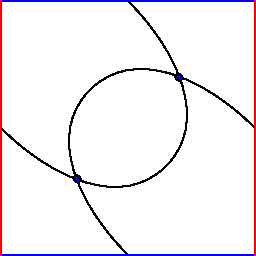/******************************************************************************
 *                                 LICENSE                                    *
 ******************************************************************************
 *  This file is part of Mathematics-and-Physics.                             *
 *                                                                            *
 *  Mathematics-and-Physics is free software: you can redistribute it and/or  *
 *  modify it under the terms of the GNU General Public License as published  *
 *  by the Free Software Foundation, either version 3 of the License, or      *
 *  (at your option) any later version.                                       *
 *                                                                            *
 *  Mathematics-and-Physics is distributed in the hope that it will be useful *
 *  but WITHOUT ANY WARRANTY; without even the implied warranty of            *
 *  MERCHANTABILITY or FITNESS FOR A PARTICULAR PURPOSE.  See the             *
 *  GNU General Public License for more details.                              *
 *                                                                            *
 *  You should have received a copy of the GNU General Public License         *
 *  along with Mathematics-and-Physics.  If not, see                          *
 *  <https://www.gnu.org/licenses/>.                                          *
 ******************************************************************************/

/*  Size of the figure.                                                       */
size(128);

/*  Value for the edge of the square.                                         */
real edge = 1.5;

/*  Coordinates for the link.                                                 */
real r = 0.04;

pair P0 = (-edge, 0.0);
pair P1 = (0.0, edge);
pair P2 = (edge, 0.0);
pair P3 = (0.0, -edge);

pair A = (0.3*edge, -0.3*edge);
pair B = scale(-1.0)*A;

pair C = (-0.4*edge, -0.4*edge);
pair D = scale(-1.0)*C;

/*  Pairs for the square representing the torus.                              */
pair V0 = (-edge, -edge);
pair V1 = (edge, -edge);
pair V2 = (-edge, edge);
pair V3 = (edge, edge);

/*  Draw in the link.                                                         */
draw(P0{SE} .. A{NE});
draw(P2{NW} .. B .. P3{SE});
draw(A{NE} .. P1{NW});

filldraw(circle(C, r), blue, black);
filldraw(circle(D, r), blue, black);

/*  Draw in lines to indicate the square.                                     */
draw(V0 -- V1, blue + linewidth(1.0));
draw(V2 -- V3, blue + linewidth(1.0));
draw(V0 -- V2, red + linewidth(1.0));
draw(V1 -- V3, red + linewidth(1.0));
